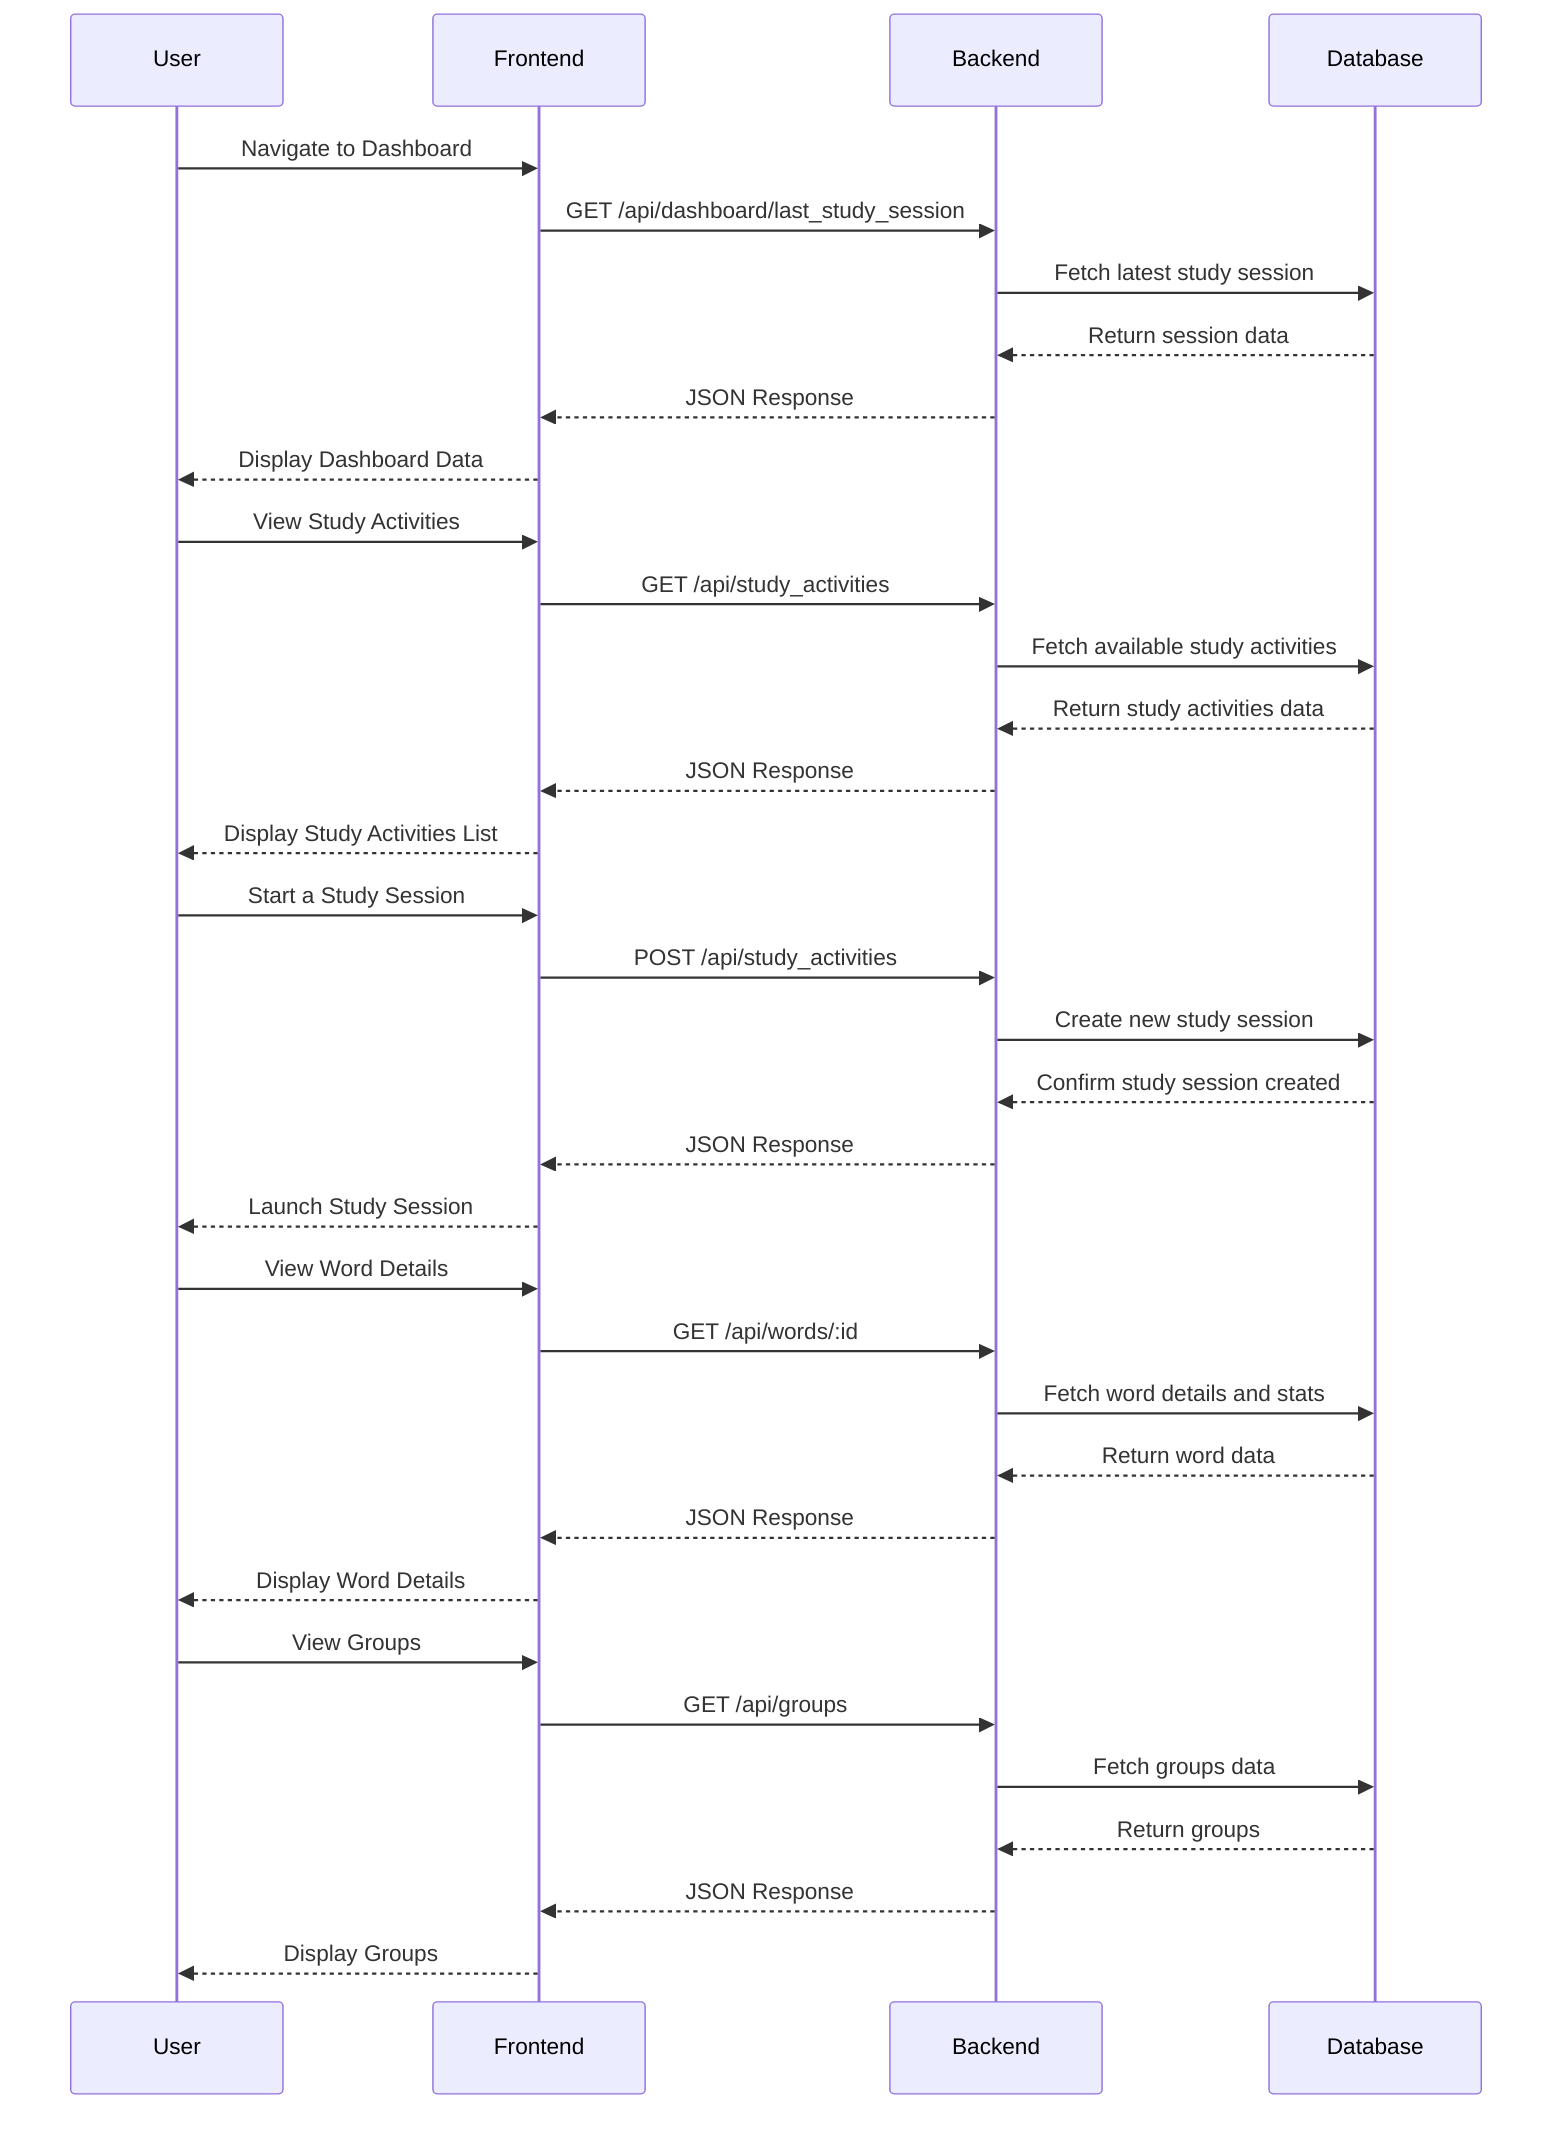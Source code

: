 sequenceDiagram
    participant User
    participant Frontend
    participant Backend
    participant Database

    User->>Frontend: Navigate to Dashboard
    Frontend->>Backend: GET /api/dashboard/last_study_session
    Backend->>Database: Fetch latest study session
    Database-->>Backend: Return session data
    Backend-->>Frontend: JSON Response
    Frontend-->>User: Display Dashboard Data

    User->>Frontend: View Study Activities
    Frontend->>Backend: GET /api/study_activities
    Backend->>Database: Fetch available study activities
    Database-->>Backend: Return study activities data
    Backend-->>Frontend: JSON Response
    Frontend-->>User: Display Study Activities List

    User->>Frontend: Start a Study Session
    Frontend->>Backend: POST /api/study_activities
    Backend->>Database: Create new study session
    Database-->>Backend: Confirm study session created
    Backend-->>Frontend: JSON Response
    Frontend-->>User: Launch Study Session

    User->>Frontend: View Word Details
    Frontend->>Backend: GET /api/words/:id
    Backend->>Database: Fetch word details and stats
    Database-->>Backend: Return word data
    Backend-->>Frontend: JSON Response
    Frontend-->>User: Display Word Details

    User->>Frontend: View Groups
    Frontend->>Backend: GET /api/groups
    Backend->>Database: Fetch groups data
    Database-->>Backend: Return groups
    Backend-->>Frontend: JSON Response
    Frontend-->>User: Display Groups